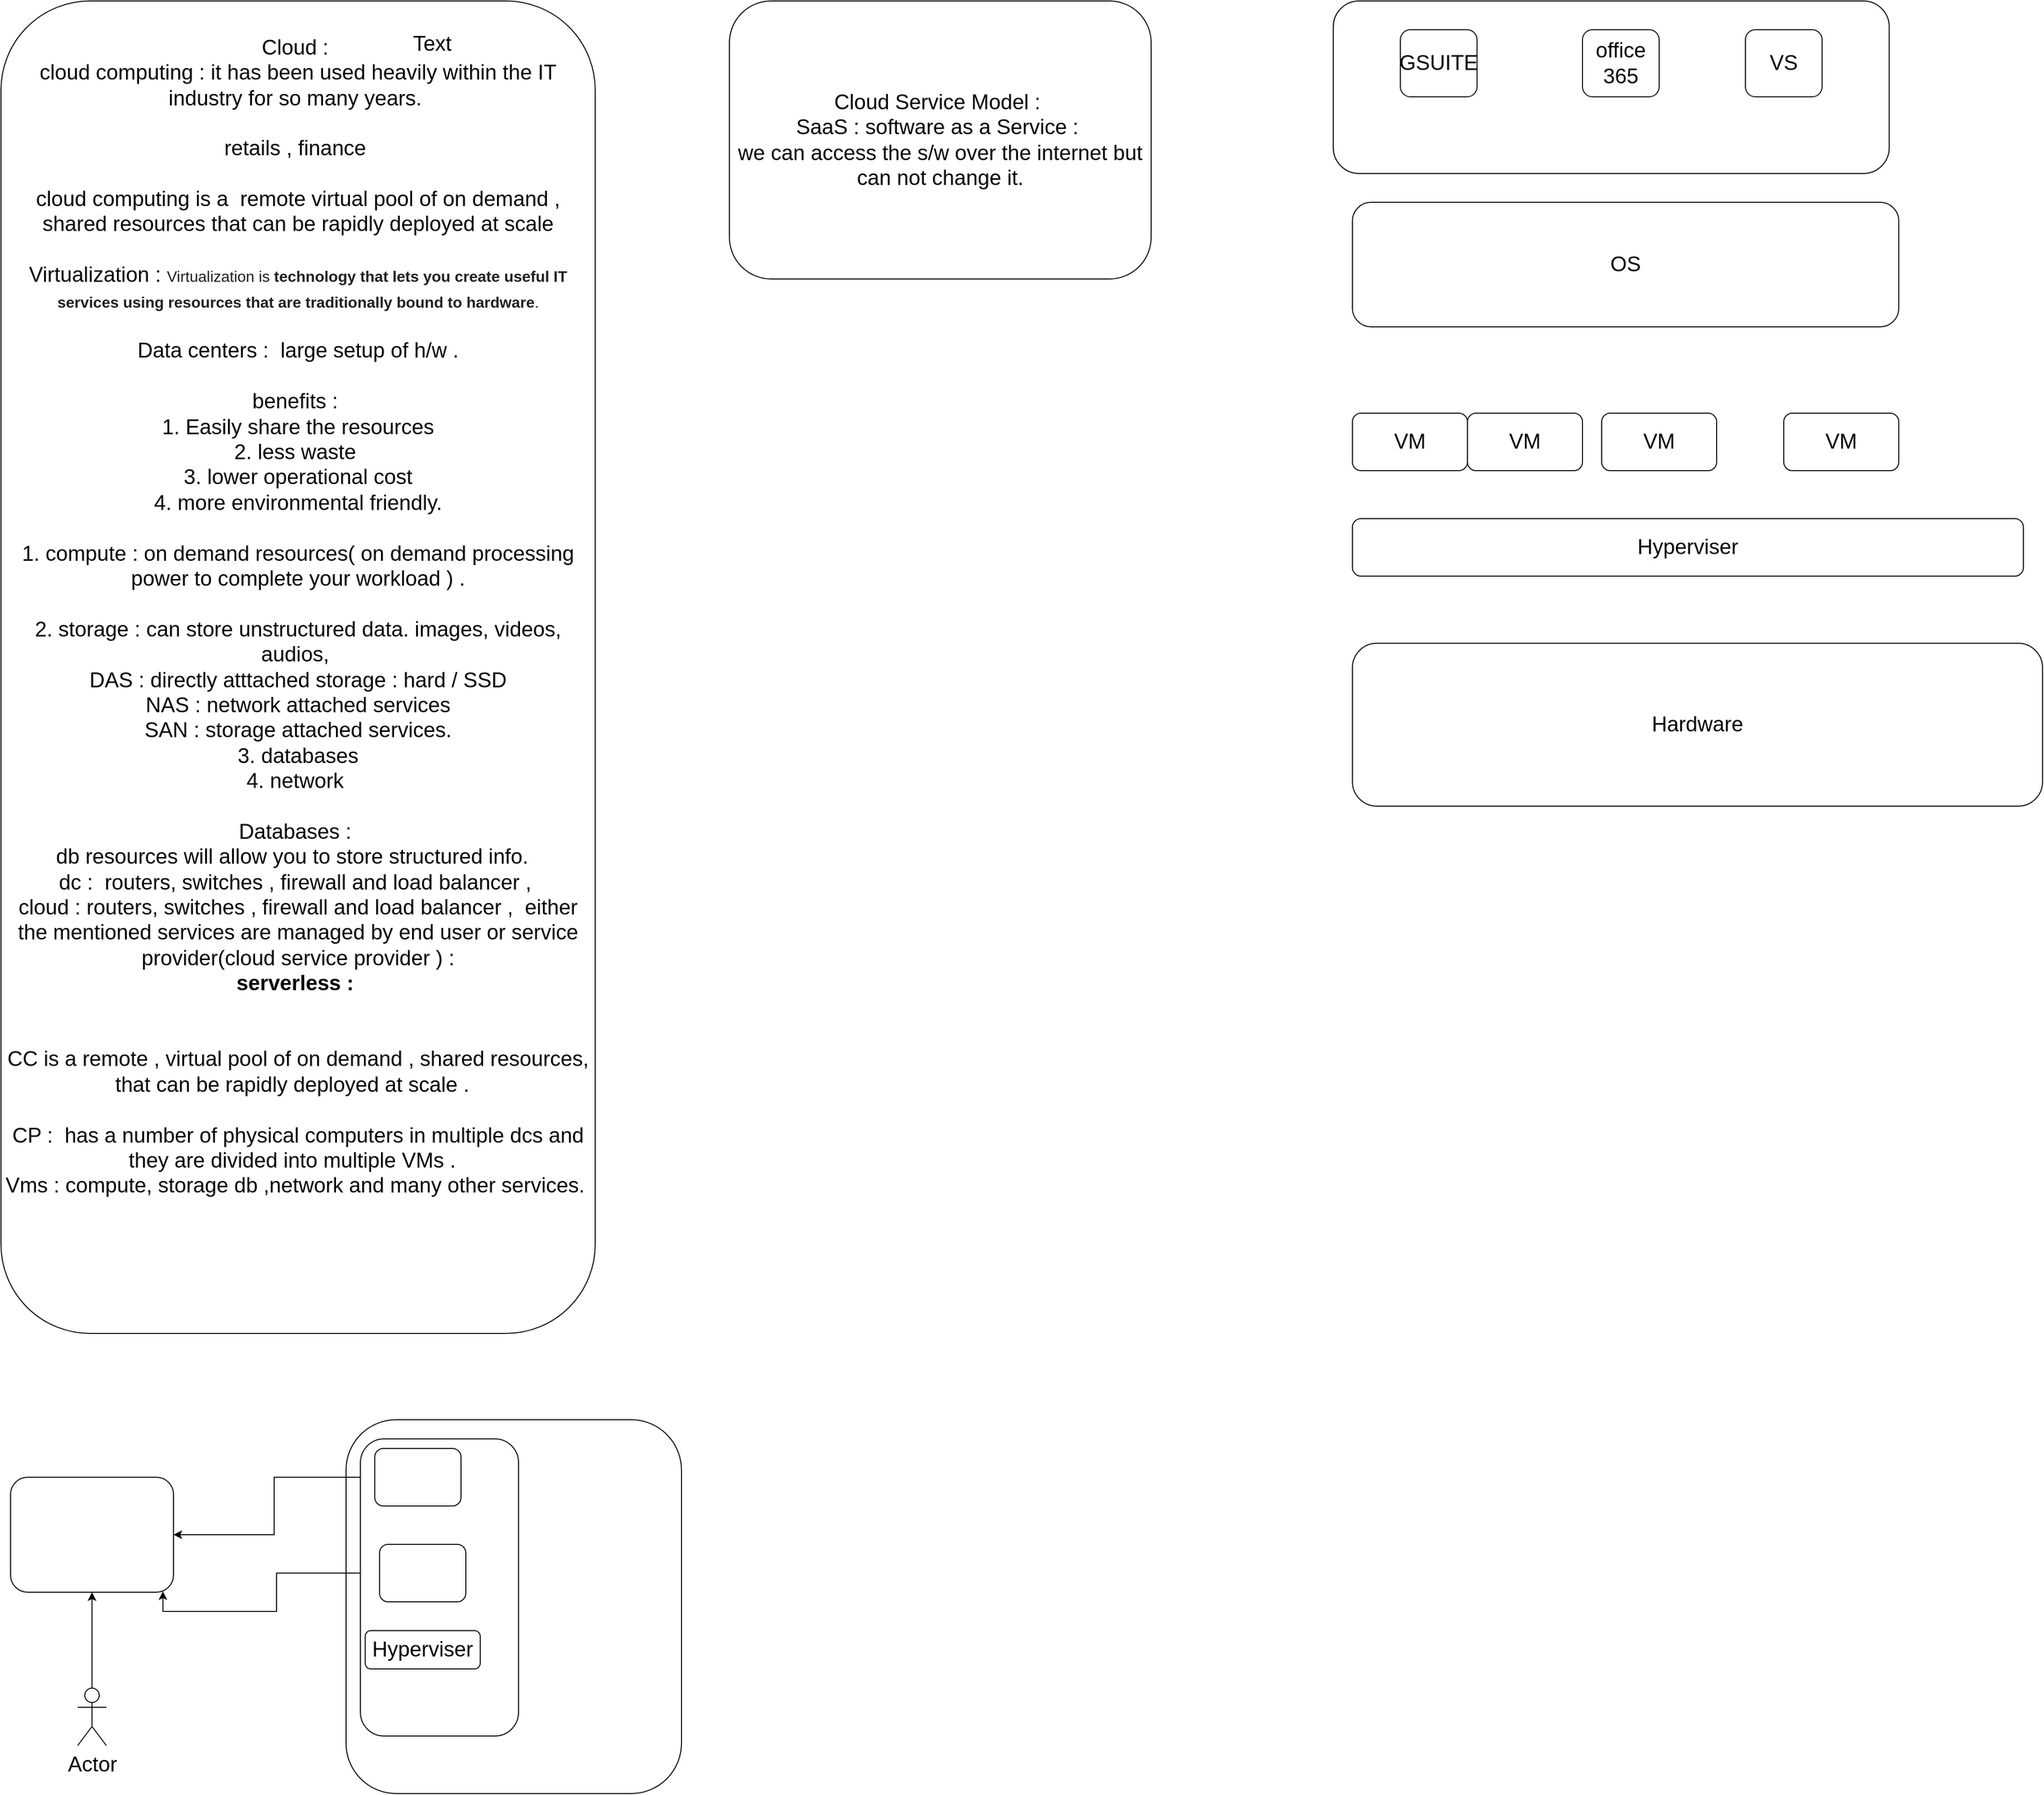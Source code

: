 <mxfile version="17.4.5" type="github" pages="3">
  <diagram id="72cCUWczZ-HBe8YJLkmM" name="Page-1">
    <mxGraphModel dx="3160" dy="1747" grid="1" gridSize="10" guides="1" tooltips="1" connect="1" arrows="1" fold="1" page="1" pageScale="1" pageWidth="850" pageHeight="1100" math="0" shadow="0">
      <root>
        <mxCell id="0" />
        <mxCell id="1" parent="0" />
        <mxCell id="2KowDnNJ3ZmemdytM3qk-18" value="" style="rounded=1;whiteSpace=wrap;html=1;fontSize=22;" vertex="1" parent="1">
          <mxGeometry x="1510" y="60" width="580" height="180" as="geometry" />
        </mxCell>
        <mxCell id="2KowDnNJ3ZmemdytM3qk-1" value="Cloud :&amp;nbsp;&lt;br style=&quot;font-size: 22px&quot;&gt;cloud computing : it has been used heavily within the IT industry for so many years.&amp;nbsp;&lt;br style=&quot;font-size: 22px&quot;&gt;&lt;br style=&quot;font-size: 22px&quot;&gt;retails , finance&amp;nbsp;&lt;br style=&quot;font-size: 22px&quot;&gt;&lt;br style=&quot;font-size: 22px&quot;&gt;cloud computing is a&amp;nbsp; remote virtual pool of on demand , shared resources that can be rapidly deployed at scale &lt;br&gt;&lt;br&gt;Virtualization :&amp;nbsp;&lt;span style=&quot;color: rgb(32 , 33 , 36) ; font-family: &amp;#34;arial&amp;#34; , sans-serif ; font-size: 16px ; text-align: left ; background-color: rgb(255 , 255 , 255)&quot;&gt;Virtualization is&amp;nbsp;&lt;/span&gt;&lt;b style=&quot;color: rgb(32 , 33 , 36) ; font-family: &amp;#34;arial&amp;#34; , sans-serif ; font-size: 16px ; text-align: left ; background-color: rgb(255 , 255 , 255)&quot;&gt;technology that lets you create useful IT services using resources that are traditionally bound to hardware&lt;/b&gt;&lt;span style=&quot;color: rgb(32 , 33 , 36) ; font-family: &amp;#34;arial&amp;#34; , sans-serif ; font-size: 16px ; text-align: left ; background-color: rgb(255 , 255 , 255)&quot;&gt;.&lt;br&gt;&lt;/span&gt;&lt;br&gt;Data centers :&amp;nbsp; large setup of h/w .&lt;br&gt;&lt;br&gt;benefits :&amp;nbsp;&lt;br&gt;1. Easily share the resources&lt;br&gt;2. less waste&amp;nbsp;&lt;br&gt;3. lower operational cost&lt;br&gt;4. more environmental friendly.&lt;br&gt;&lt;br&gt;1. compute : on demand resources( on demand processing power to complete your workload ) .&lt;br&gt;&lt;br&gt;2. storage : can store unstructured data. images, videos, audios,&amp;nbsp;&lt;br&gt;DAS : directly atttached storage : hard / SSD&lt;br&gt;NAS : network attached services&lt;br&gt;SAN : storage attached services.&lt;br&gt;3. databases&lt;br&gt;4. network&amp;nbsp;&lt;br&gt;&lt;br&gt;Databases :&amp;nbsp;&lt;br&gt;db resources will allow you to store structured info.&amp;nbsp;&amp;nbsp;&lt;br&gt;dc :&amp;nbsp; routers, switches , firewall and load balancer ,&amp;nbsp;&lt;br&gt;cloud : routers, switches , firewall and load balancer ,&amp;nbsp; either the mentioned services are managed by end user or service provider(cloud service provider ) :&lt;br&gt;&lt;b&gt;serverless :&amp;nbsp;&lt;br&gt;&lt;/b&gt;&lt;br&gt;&lt;br&gt;CC is a remote , virtual pool of on demand , shared resources, that can be rapidly deployed at scale .&amp;nbsp;&amp;nbsp;&lt;br&gt;&lt;br&gt;CP :&amp;nbsp; has a number of physical computers in multiple dcs and they are divided into multiple VMs .&amp;nbsp;&amp;nbsp;&lt;br&gt;Vms : compute, storage db ,network and many other services.&amp;nbsp;&lt;br&gt;&lt;br&gt;&lt;br&gt;&lt;br&gt;&amp;nbsp;&amp;nbsp;" style="rounded=1;whiteSpace=wrap;html=1;fontSize=22;" vertex="1" parent="1">
          <mxGeometry x="120" y="60" width="620" height="1390" as="geometry" />
        </mxCell>
        <mxCell id="2KowDnNJ3ZmemdytM3qk-2" value="" style="rounded=1;whiteSpace=wrap;html=1;fontSize=22;" vertex="1" parent="1">
          <mxGeometry x="130" y="1600" width="170" height="120" as="geometry" />
        </mxCell>
        <mxCell id="2KowDnNJ3ZmemdytM3qk-4" style="edgeStyle=orthogonalEdgeStyle;rounded=0;orthogonalLoop=1;jettySize=auto;html=1;entryX=0.5;entryY=1;entryDx=0;entryDy=0;fontSize=22;" edge="1" parent="1" source="2KowDnNJ3ZmemdytM3qk-3" target="2KowDnNJ3ZmemdytM3qk-2">
          <mxGeometry relative="1" as="geometry" />
        </mxCell>
        <mxCell id="2KowDnNJ3ZmemdytM3qk-3" value="Actor" style="shape=umlActor;verticalLabelPosition=bottom;verticalAlign=top;html=1;outlineConnect=0;fontSize=22;" vertex="1" parent="1">
          <mxGeometry x="200" y="1820" width="30" height="60" as="geometry" />
        </mxCell>
        <mxCell id="2KowDnNJ3ZmemdytM3qk-5" value="" style="rounded=1;whiteSpace=wrap;html=1;fontSize=22;" vertex="1" parent="1">
          <mxGeometry x="480" y="1540" width="350" height="390" as="geometry" />
        </mxCell>
        <mxCell id="2KowDnNJ3ZmemdytM3qk-7" style="edgeStyle=orthogonalEdgeStyle;rounded=0;orthogonalLoop=1;jettySize=auto;html=1;fontSize=22;" edge="1" parent="1" source="2KowDnNJ3ZmemdytM3qk-6" target="2KowDnNJ3ZmemdytM3qk-2">
          <mxGeometry relative="1" as="geometry" />
        </mxCell>
        <mxCell id="2KowDnNJ3ZmemdytM3qk-10" style="edgeStyle=orthogonalEdgeStyle;rounded=0;orthogonalLoop=1;jettySize=auto;html=1;entryX=0.935;entryY=0.992;entryDx=0;entryDy=0;entryPerimeter=0;fontSize=22;" edge="1" parent="1" source="2KowDnNJ3ZmemdytM3qk-9" target="2KowDnNJ3ZmemdytM3qk-2">
          <mxGeometry relative="1" as="geometry" />
        </mxCell>
        <mxCell id="2KowDnNJ3ZmemdytM3qk-11" value="" style="rounded=1;whiteSpace=wrap;html=1;fontSize=22;" vertex="1" parent="1">
          <mxGeometry x="495" y="1560" width="165" height="310" as="geometry" />
        </mxCell>
        <mxCell id="2KowDnNJ3ZmemdytM3qk-6" value="" style="rounded=1;whiteSpace=wrap;html=1;fontSize=22;" vertex="1" parent="1">
          <mxGeometry x="510" y="1570" width="90" height="60" as="geometry" />
        </mxCell>
        <mxCell id="2KowDnNJ3ZmemdytM3qk-9" value="" style="rounded=1;whiteSpace=wrap;html=1;fontSize=22;" vertex="1" parent="1">
          <mxGeometry x="515" y="1670" width="90" height="60" as="geometry" />
        </mxCell>
        <mxCell id="2KowDnNJ3ZmemdytM3qk-12" value="Hyperviser" style="rounded=1;whiteSpace=wrap;html=1;fontSize=22;" vertex="1" parent="1">
          <mxGeometry x="500" y="1760" width="120" height="40" as="geometry" />
        </mxCell>
        <mxCell id="2KowDnNJ3ZmemdytM3qk-13" value="Text" style="text;html=1;strokeColor=none;fillColor=none;align=center;verticalAlign=middle;whiteSpace=wrap;rounded=0;fontSize=22;" vertex="1" parent="1">
          <mxGeometry x="540" y="90" width="60" height="30" as="geometry" />
        </mxCell>
        <mxCell id="2KowDnNJ3ZmemdytM3qk-14" value="Cloud Service Model :&amp;nbsp;&lt;br&gt;SaaS : software as a Service :&amp;nbsp;&lt;br&gt;we can access the s/w over the internet but can not change it." style="rounded=1;whiteSpace=wrap;html=1;fontSize=22;" vertex="1" parent="1">
          <mxGeometry x="880" y="60" width="440" height="290" as="geometry" />
        </mxCell>
        <mxCell id="2KowDnNJ3ZmemdytM3qk-15" value="GSUITE" style="rounded=1;whiteSpace=wrap;html=1;fontSize=22;" vertex="1" parent="1">
          <mxGeometry x="1580" y="90" width="80" height="70" as="geometry" />
        </mxCell>
        <mxCell id="2KowDnNJ3ZmemdytM3qk-16" value="VS" style="rounded=1;whiteSpace=wrap;html=1;fontSize=22;" vertex="1" parent="1">
          <mxGeometry x="1940" y="90" width="80" height="70" as="geometry" />
        </mxCell>
        <mxCell id="2KowDnNJ3ZmemdytM3qk-17" value="office 365" style="rounded=1;whiteSpace=wrap;html=1;fontSize=22;" vertex="1" parent="1">
          <mxGeometry x="1770" y="90" width="80" height="70" as="geometry" />
        </mxCell>
        <mxCell id="2KowDnNJ3ZmemdytM3qk-19" value="OS" style="rounded=1;whiteSpace=wrap;html=1;fontSize=22;" vertex="1" parent="1">
          <mxGeometry x="1530" y="270" width="570" height="130" as="geometry" />
        </mxCell>
        <mxCell id="2KowDnNJ3ZmemdytM3qk-20" value="VM" style="rounded=1;whiteSpace=wrap;html=1;fontSize=22;" vertex="1" parent="1">
          <mxGeometry x="1530" y="490" width="120" height="60" as="geometry" />
        </mxCell>
        <mxCell id="2KowDnNJ3ZmemdytM3qk-21" value="VM" style="rounded=1;whiteSpace=wrap;html=1;fontSize=22;" vertex="1" parent="1">
          <mxGeometry x="1650" y="490" width="120" height="60" as="geometry" />
        </mxCell>
        <mxCell id="2KowDnNJ3ZmemdytM3qk-22" value="VM" style="rounded=1;whiteSpace=wrap;html=1;fontSize=22;" vertex="1" parent="1">
          <mxGeometry x="1790" y="490" width="120" height="60" as="geometry" />
        </mxCell>
        <mxCell id="2KowDnNJ3ZmemdytM3qk-23" value="VM" style="rounded=1;whiteSpace=wrap;html=1;fontSize=22;" vertex="1" parent="1">
          <mxGeometry x="1980" y="490" width="120" height="60" as="geometry" />
        </mxCell>
        <mxCell id="2KowDnNJ3ZmemdytM3qk-24" value="Hyperviser" style="rounded=1;whiteSpace=wrap;html=1;fontSize=22;" vertex="1" parent="1">
          <mxGeometry x="1530" y="600" width="700" height="60" as="geometry" />
        </mxCell>
        <mxCell id="2KowDnNJ3ZmemdytM3qk-25" value="Hardware" style="rounded=1;whiteSpace=wrap;html=1;fontSize=22;" vertex="1" parent="1">
          <mxGeometry x="1530" y="730" width="720" height="170" as="geometry" />
        </mxCell>
      </root>
    </mxGraphModel>
  </diagram>
  <diagram id="vqTzZDnv-hychrO7qk4d" name="Page-2">
    <mxGraphModel dx="572" dy="786" grid="1" gridSize="10" guides="1" tooltips="1" connect="1" arrows="1" fold="1" page="1" pageScale="1" pageWidth="850" pageHeight="1100" math="0" shadow="0">
      <root>
        <mxCell id="0" />
        <mxCell id="1" parent="0" />
        <mxCell id="RYN119OHTxcVPq1ooLiP-1" value="" style="rounded=1;whiteSpace=wrap;html=1;fontSize=22;" vertex="1" parent="1">
          <mxGeometry x="1510" y="60" width="580" height="180" as="geometry" />
        </mxCell>
        <mxCell id="RYN119OHTxcVPq1ooLiP-2" value="Cloud Service Model :&amp;nbsp;&lt;br&gt;IaaS : Platform as a Service :&amp;nbsp;&lt;br&gt;we can access/change OS but not the hardware&lt;br&gt;you can change the software." style="rounded=1;whiteSpace=wrap;html=1;fontSize=22;" vertex="1" parent="1">
          <mxGeometry x="880" y="60" width="440" height="290" as="geometry" />
        </mxCell>
        <mxCell id="RYN119OHTxcVPq1ooLiP-3" value="S/w" style="rounded=1;whiteSpace=wrap;html=1;fontSize=22;" vertex="1" parent="1">
          <mxGeometry x="1580" y="90" width="80" height="70" as="geometry" />
        </mxCell>
        <mxCell id="RYN119OHTxcVPq1ooLiP-4" value="S/w" style="rounded=1;whiteSpace=wrap;html=1;fontSize=22;" vertex="1" parent="1">
          <mxGeometry x="1940" y="90" width="80" height="70" as="geometry" />
        </mxCell>
        <mxCell id="RYN119OHTxcVPq1ooLiP-5" value="S/w" style="rounded=1;whiteSpace=wrap;html=1;fontSize=22;" vertex="1" parent="1">
          <mxGeometry x="1770" y="90" width="80" height="70" as="geometry" />
        </mxCell>
        <mxCell id="RYN119OHTxcVPq1ooLiP-6" value="OS" style="rounded=1;whiteSpace=wrap;html=1;fontSize=22;" vertex="1" parent="1">
          <mxGeometry x="1530" y="270" width="570" height="130" as="geometry" />
        </mxCell>
        <mxCell id="RYN119OHTxcVPq1ooLiP-7" value="VM" style="rounded=1;whiteSpace=wrap;html=1;fontSize=22;" vertex="1" parent="1">
          <mxGeometry x="1530" y="490" width="120" height="60" as="geometry" />
        </mxCell>
        <mxCell id="RYN119OHTxcVPq1ooLiP-8" value="VM" style="rounded=1;whiteSpace=wrap;html=1;fontSize=22;" vertex="1" parent="1">
          <mxGeometry x="1650" y="490" width="120" height="60" as="geometry" />
        </mxCell>
        <mxCell id="RYN119OHTxcVPq1ooLiP-9" value="VM" style="rounded=1;whiteSpace=wrap;html=1;fontSize=22;" vertex="1" parent="1">
          <mxGeometry x="1790" y="490" width="120" height="60" as="geometry" />
        </mxCell>
        <mxCell id="RYN119OHTxcVPq1ooLiP-10" value="VM" style="rounded=1;whiteSpace=wrap;html=1;fontSize=22;" vertex="1" parent="1">
          <mxGeometry x="1980" y="490" width="120" height="60" as="geometry" />
        </mxCell>
        <mxCell id="RYN119OHTxcVPq1ooLiP-11" value="Hyperviser" style="rounded=1;whiteSpace=wrap;html=1;fontSize=22;" vertex="1" parent="1">
          <mxGeometry x="1530" y="600" width="700" height="60" as="geometry" />
        </mxCell>
        <mxCell id="RYN119OHTxcVPq1ooLiP-12" value="Hardware" style="rounded=1;whiteSpace=wrap;html=1;fontSize=22;" vertex="1" parent="1">
          <mxGeometry x="1530" y="730" width="720" height="170" as="geometry" />
        </mxCell>
        <mxCell id="RYN119OHTxcVPq1ooLiP-13" value="DRaaS: Disaster Recovery as a Service&amp;nbsp;&lt;br&gt;CaaS:&amp;nbsp;&lt;br&gt;MaaS:" style="rounded=1;whiteSpace=wrap;html=1;fontSize=22;" vertex="1" parent="1">
          <mxGeometry x="900" y="500" width="490" height="150" as="geometry" />
        </mxCell>
        <mxCell id="RYN119OHTxcVPq1ooLiP-14" value="1. Proof of Concept :&amp;nbsp;&lt;br&gt;2. Traffic Bursting : US&amp;nbsp;&lt;br&gt;3. Backup And Disaster Recover&amp;nbsp;&lt;br&gt;4. web site and web based services : (CDN ) : apps&amp;nbsp; : CDN redirecting the traffic to a nearby caching server.&lt;br&gt;&lt;br&gt;this can significantly reduce a website&#39;s latency for the users across the globe.&lt;br&gt;&lt;br&gt;&lt;br&gt;5. big data : we need to build and maintainining the specialized resources to hanlde the huge data sets , anc be expensive and complicated.&amp;nbsp;&amp;nbsp;&lt;br&gt;by using the cloud , we have access to&amp;nbsp;&lt;br&gt;" style="rounded=1;whiteSpace=wrap;html=1;fontSize=22;" vertex="1" parent="1">
          <mxGeometry x="1010" y="1010" width="420" height="400" as="geometry" />
        </mxCell>
        <mxCell id="RYN119OHTxcVPq1ooLiP-15" value="Types of Cloud :&amp;nbsp;&lt;br&gt;1. public cloud&lt;br&gt;2. private cloud&lt;br&gt;3. hybrid cloud&lt;br&gt;4. community cloud" style="rounded=1;whiteSpace=wrap;html=1;fontSize=22;" vertex="1" parent="1">
          <mxGeometry x="1680" y="1000" width="350" height="420" as="geometry" />
        </mxCell>
      </root>
    </mxGraphModel>
  </diagram>
  <diagram id="2b1vVt0EcU_-fu1YGVuq" name="Page-3">
    <mxGraphModel dx="2272" dy="786" grid="1" gridSize="10" guides="1" tooltips="1" connect="1" arrows="1" fold="1" page="1" pageScale="1" pageWidth="850" pageHeight="1100" math="0" shadow="0">
      <root>
        <mxCell id="0" />
        <mxCell id="1" parent="0" />
        <mxCell id="IsKtowH4_TrN4qnKub1b-1" value="Azure : it&#39;s a collection of online services that organizations can use to build host, and deliver apps.&amp;nbsp; &amp;nbsp;for the same there is not need of your own DC or any server because azure runs in mircosoft&#39;s DC around the world.&amp;nbsp; which can be accessed to thier users over the internet.&amp;nbsp;&lt;br&gt;&lt;br&gt;&amp;nbsp;&amp;nbsp;" style="rounded=1;whiteSpace=wrap;html=1;fontSize=22;" vertex="1" parent="1">
          <mxGeometry x="80" y="90" width="550" height="210" as="geometry" />
        </mxCell>
        <mxCell id="IsKtowH4_TrN4qnKub1b-2" value="Azure" style="ellipse;shape=cloud;whiteSpace=wrap;html=1;fontSize=22;" vertex="1" parent="1">
          <mxGeometry x="390" y="530" width="120" height="80" as="geometry" />
        </mxCell>
        <mxCell id="IsKtowH4_TrN4qnKub1b-3" value="Devops" style="ellipse;shape=cloud;whiteSpace=wrap;html=1;fontSize=22;" vertex="1" parent="1">
          <mxGeometry x="80" y="530" width="120" height="80" as="geometry" />
        </mxCell>
        <mxCell id="IsKtowH4_TrN4qnKub1b-4" value="Storage" style="ellipse;shape=cloud;whiteSpace=wrap;html=1;fontSize=22;" vertex="1" parent="1">
          <mxGeometry x="130" y="700" width="120" height="80" as="geometry" />
        </mxCell>
        <mxCell id="IsKtowH4_TrN4qnKub1b-5" value="Integration" style="ellipse;shape=cloud;whiteSpace=wrap;html=1;fontSize=22;" vertex="1" parent="1">
          <mxGeometry x="630" y="700" width="120" height="80" as="geometry" />
        </mxCell>
        <mxCell id="IsKtowH4_TrN4qnKub1b-6" value="Analytics" style="ellipse;shape=cloud;whiteSpace=wrap;html=1;fontSize=22;" vertex="1" parent="1">
          <mxGeometry x="710" y="530" width="120" height="80" as="geometry" />
        </mxCell>
        <mxCell id="IsKtowH4_TrN4qnKub1b-7" value="Netoworking" style="ellipse;shape=cloud;whiteSpace=wrap;html=1;fontSize=22;" vertex="1" parent="1">
          <mxGeometry x="580" y="370" width="120" height="80" as="geometry" />
        </mxCell>
        <mxCell id="IsKtowH4_TrN4qnKub1b-10" value="" style="edgeStyle=orthogonalEdgeStyle;rounded=0;orthogonalLoop=1;jettySize=auto;html=1;fontSize=22;" edge="1" parent="1" source="IsKtowH4_TrN4qnKub1b-8" target="IsKtowH4_TrN4qnKub1b-9">
          <mxGeometry relative="1" as="geometry" />
        </mxCell>
        <mxCell id="IsKtowH4_TrN4qnKub1b-12" style="edgeStyle=orthogonalEdgeStyle;rounded=0;orthogonalLoop=1;jettySize=auto;html=1;entryX=1;entryY=0.5;entryDx=0;entryDy=0;fontSize=22;" edge="1" parent="1" source="IsKtowH4_TrN4qnKub1b-8" target="IsKtowH4_TrN4qnKub1b-11">
          <mxGeometry relative="1" as="geometry" />
        </mxCell>
        <mxCell id="IsKtowH4_TrN4qnKub1b-14" style="edgeStyle=orthogonalEdgeStyle;rounded=0;orthogonalLoop=1;jettySize=auto;html=1;entryX=1;entryY=0.5;entryDx=0;entryDy=0;fontSize=22;" edge="1" parent="1" source="IsKtowH4_TrN4qnKub1b-8" target="IsKtowH4_TrN4qnKub1b-13">
          <mxGeometry relative="1" as="geometry" />
        </mxCell>
        <mxCell id="IsKtowH4_TrN4qnKub1b-16" style="edgeStyle=orthogonalEdgeStyle;rounded=0;orthogonalLoop=1;jettySize=auto;html=1;entryX=1;entryY=0.5;entryDx=0;entryDy=0;fontSize=22;" edge="1" parent="1" source="IsKtowH4_TrN4qnKub1b-8" target="IsKtowH4_TrN4qnKub1b-15">
          <mxGeometry relative="1" as="geometry">
            <Array as="points">
              <mxPoint x="-60" y="430" />
              <mxPoint x="-60" y="780" />
            </Array>
          </mxGeometry>
        </mxCell>
        <mxCell id="IsKtowH4_TrN4qnKub1b-18" value="" style="edgeStyle=orthogonalEdgeStyle;rounded=0;orthogonalLoop=1;jettySize=auto;html=1;fontSize=22;" edge="1" parent="1" source="IsKtowH4_TrN4qnKub1b-8" target="IsKtowH4_TrN4qnKub1b-17">
          <mxGeometry relative="1" as="geometry">
            <Array as="points">
              <mxPoint x="-60" y="430" />
              <mxPoint x="-60" y="930" />
            </Array>
          </mxGeometry>
        </mxCell>
        <mxCell id="IsKtowH4_TrN4qnKub1b-8" value="compute" style="ellipse;shape=cloud;whiteSpace=wrap;html=1;fontSize=22;" vertex="1" parent="1">
          <mxGeometry x="160" y="390" width="120" height="80" as="geometry" />
        </mxCell>
        <mxCell id="IsKtowH4_TrN4qnKub1b-9" value="Azure VM" style="whiteSpace=wrap;html=1;fontSize=22;" vertex="1" parent="1">
          <mxGeometry x="-220" y="250" width="120" height="60" as="geometry" />
        </mxCell>
        <mxCell id="IsKtowH4_TrN4qnKub1b-11" value="PaaS viz : Azure app service" style="rounded=1;whiteSpace=wrap;html=1;fontSize=22;" vertex="1" parent="1">
          <mxGeometry x="-340" y="380" width="140" height="100" as="geometry" />
        </mxCell>
        <mxCell id="IsKtowH4_TrN4qnKub1b-13" value="Azure Container Instances" style="rounded=1;whiteSpace=wrap;html=1;fontSize=22;" vertex="1" parent="1">
          <mxGeometry x="-430" y="570" width="160" height="80" as="geometry" />
        </mxCell>
        <mxCell id="IsKtowH4_TrN4qnKub1b-15" value="Azure Kubernetes Service" style="rounded=1;whiteSpace=wrap;html=1;fontSize=22;" vertex="1" parent="1">
          <mxGeometry x="-440" y="740" width="160" height="80" as="geometry" />
        </mxCell>
        <mxCell id="IsKtowH4_TrN4qnKub1b-17" value="Azure Functions" style="whiteSpace=wrap;html=1;fontSize=22;" vertex="1" parent="1">
          <mxGeometry x="-420" y="900" width="120" height="60" as="geometry" />
        </mxCell>
      </root>
    </mxGraphModel>
  </diagram>
</mxfile>
